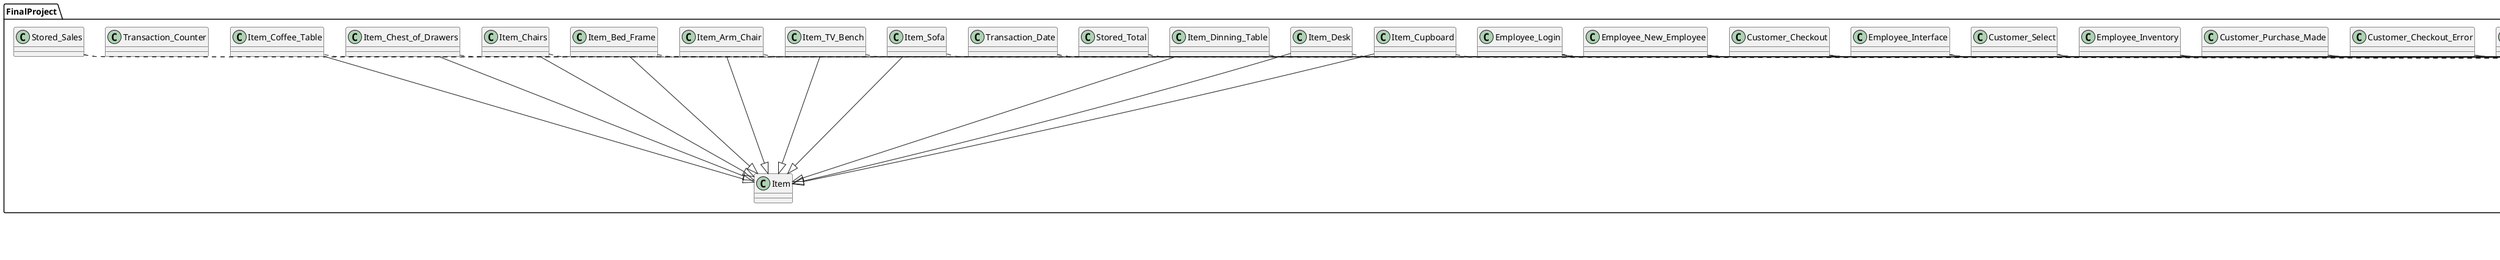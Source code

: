 @startuml
annotation java.lang.Override
annotation java.lang.SuppressWarnings
class FinalProject.Customer_Checkout
class FinalProject.Customer_Checkout_Error
class FinalProject.Customer_Purchase_Made
class FinalProject.Customer_Select
class FinalProject.Employee_Interface
class FinalProject.Employee_Inventory
class FinalProject.Employee_Login
class FinalProject.Employee_New_Employee
class FinalProject.Employee_New_Employee_Error
class FinalProject.Employee_New_Employee_Notification
class FinalProject.Employee_Sales
class FinalProject.Home_Interface
class FinalProject.Item
class FinalProject.Item_Arm_Chair
class FinalProject.Item_Bed_Frame
class FinalProject.Item_Chairs
class FinalProject.Item_Chest_of_Drawers
class FinalProject.Item_Coffee_Table
class FinalProject.Item_Cupboard
class FinalProject.Item_Desk
class FinalProject.Item_Dinning_Table
class FinalProject.Item_Sofa
class FinalProject.Item_TV_Bench
class FinalProject.Stored_Sales
class FinalProject.Stored_Total
class FinalProject.Transaction_Counter
class FinalProject.Transaction_Date
class java.awt.Color
class java.awt.Font
class java.io.BufferedWriter
class java.io.File
class java.io.FileNotFoundException
class java.io.FileReader
class java.io.FileWriter
class java.io.IOException
class java.io.LineNumberReader
class java.text.DecimalFormat
class java.util.ArrayList
class java.util.Arrays
class java.util.Date
class java.util.List
class java.util.Scanner
class javax.swing.JFrame
class org.apache.commons.io.FileUtils
FinalProject.Customer_Checkout ..> java.lang.SuppressWarnings
FinalProject.Customer_Checkout ..> java.util.Date
FinalProject.Customer_Checkout --|> javax.swing.JFrame
FinalProject.Customer_Checkout_Error ..> java.lang.SuppressWarnings
FinalProject.Customer_Checkout_Error --|> javax.swing.JFrame
FinalProject.Customer_Purchase_Made ..> java.lang.SuppressWarnings
FinalProject.Customer_Purchase_Made --|> javax.swing.JFrame
FinalProject.Customer_Select ..> java.lang.SuppressWarnings
FinalProject.Customer_Select ..> java.text.DecimalFormat
FinalProject.Customer_Select --|> javax.swing.JFrame
FinalProject.Employee_Interface ..> java.lang.SuppressWarnings
FinalProject.Employee_Interface ..> java.awt.Color
FinalProject.Employee_Interface ..> java.awt.Font
FinalProject.Employee_Interface --|> javax.swing.JFrame
FinalProject.Employee_Inventory ..> java.lang.SuppressWarnings
FinalProject.Employee_Inventory --|> javax.swing.JFrame
FinalProject.Employee_Login ..> java.lang.SuppressWarnings
FinalProject.Employee_Login ..> java.io.File
FinalProject.Employee_Login ..> java.io.FileNotFoundException
FinalProject.Employee_Login ..> java.io.FileReader
FinalProject.Employee_Login ..> java.io.IOException
FinalProject.Employee_Login ..> java.io.LineNumberReader
FinalProject.Employee_Login ..> java.util.Arrays
FinalProject.Employee_Login ..> java.util.Scanner
FinalProject.Employee_Login --|> javax.swing.JFrame
FinalProject.Employee_Login ..> org.apache.commons.io.FileUtils
FinalProject.Employee_New_Employee ..> java.lang.SuppressWarnings
FinalProject.Employee_New_Employee ..> java.io.BufferedWriter
FinalProject.Employee_New_Employee ..> java.io.FileWriter
FinalProject.Employee_New_Employee ..> java.io.IOException
FinalProject.Employee_New_Employee ..> java.util.Arrays
FinalProject.Employee_New_Employee --|> javax.swing.JFrame
FinalProject.Employee_New_Employee_Error ..> java.lang.SuppressWarnings
FinalProject.Employee_New_Employee_Error --|> javax.swing.JFrame
FinalProject.Employee_New_Employee_Notification ..> java.lang.SuppressWarnings
FinalProject.Employee_New_Employee_Notification --|> javax.swing.JFrame
FinalProject.Employee_Sales ..> java.lang.SuppressWarnings
FinalProject.Employee_Sales --|> javax.swing.JFrame
FinalProject.Home_Interface ..> java.lang.SuppressWarnings
FinalProject.Home_Interface --|> javax.swing.JFrame
FinalProject.Item_Arm_Chair ..> java.lang.Override
FinalProject.Item_Arm_Chair --|> FinalProject.Item
FinalProject.Item_Bed_Frame ..> java.lang.Override
FinalProject.Item_Bed_Frame --|> FinalProject.Item
FinalProject.Item_Chairs ..> java.lang.Override
FinalProject.Item_Chairs --|> FinalProject.Item
FinalProject.Item_Chest_of_Drawers ..> java.lang.Override
FinalProject.Item_Chest_of_Drawers --|> FinalProject.Item
FinalProject.Item_Coffee_Table ..> java.lang.Override
FinalProject.Item_Coffee_Table --|> FinalProject.Item
FinalProject.Item_Cupboard ..> java.lang.Override
FinalProject.Item_Cupboard --|> FinalProject.Item
FinalProject.Item_Desk ..> java.lang.Override
FinalProject.Item_Desk --|> FinalProject.Item
FinalProject.Item_Dinning_Table ..> java.lang.Override
FinalProject.Item_Dinning_Table --|> FinalProject.Item
FinalProject.Item_Sofa ..> java.lang.Override
FinalProject.Item_Sofa --|> FinalProject.Item
FinalProject.Item_TV_Bench ..> java.lang.Override
FinalProject.Item_TV_Bench --|> FinalProject.Item
FinalProject.Stored_Sales ..> java.util.ArrayList
FinalProject.Stored_Sales ..> java.util.List
FinalProject.Stored_Total ..> java.text.DecimalFormat
FinalProject.Stored_Total ..> java.util.ArrayList
FinalProject.Transaction_Date ..> java.util.ArrayList
FinalProject.Transaction_Date ..> java.util.Date
@enduml